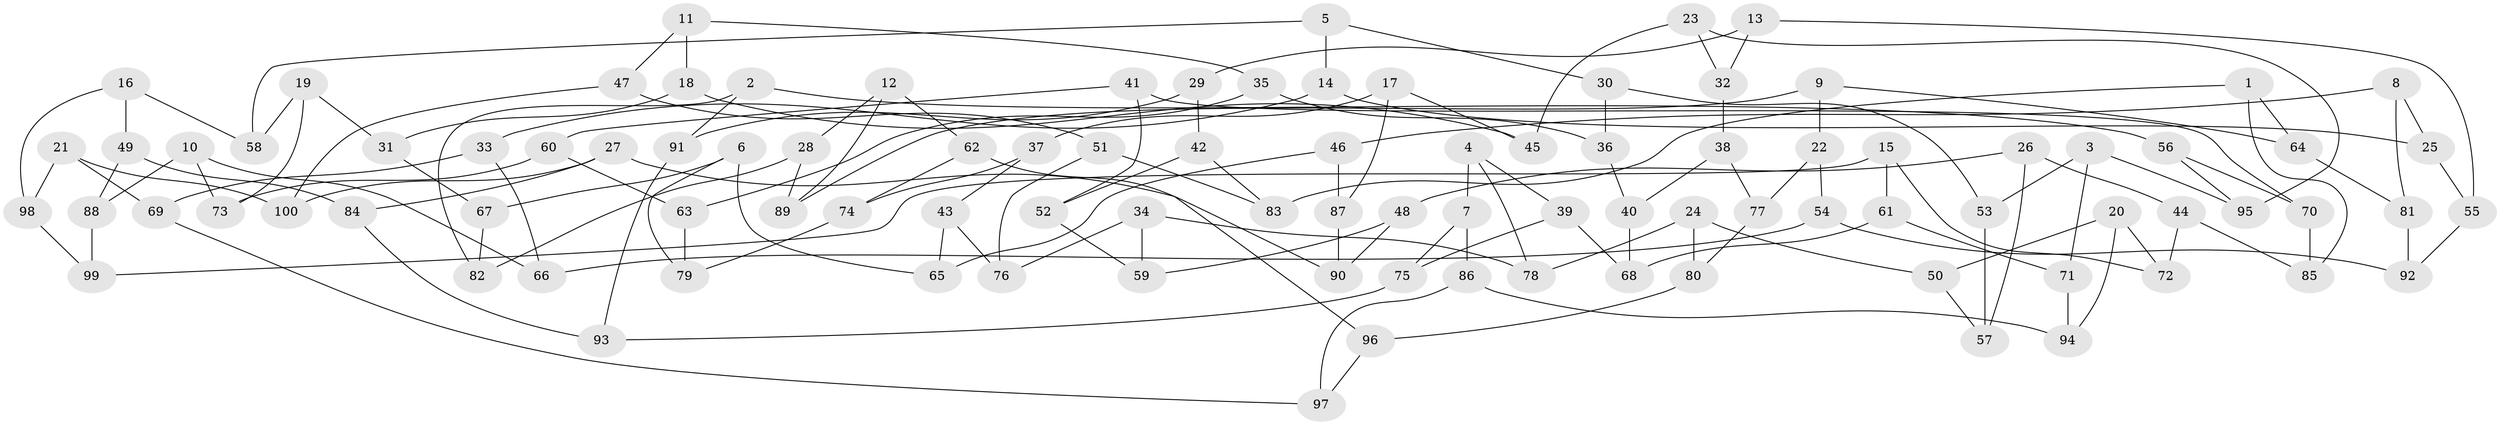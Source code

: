 // Generated by graph-tools (version 1.1) at 2025/39/02/21/25 10:39:00]
// undirected, 100 vertices, 150 edges
graph export_dot {
graph [start="1"]
  node [color=gray90,style=filled];
  1;
  2;
  3;
  4;
  5;
  6;
  7;
  8;
  9;
  10;
  11;
  12;
  13;
  14;
  15;
  16;
  17;
  18;
  19;
  20;
  21;
  22;
  23;
  24;
  25;
  26;
  27;
  28;
  29;
  30;
  31;
  32;
  33;
  34;
  35;
  36;
  37;
  38;
  39;
  40;
  41;
  42;
  43;
  44;
  45;
  46;
  47;
  48;
  49;
  50;
  51;
  52;
  53;
  54;
  55;
  56;
  57;
  58;
  59;
  60;
  61;
  62;
  63;
  64;
  65;
  66;
  67;
  68;
  69;
  70;
  71;
  72;
  73;
  74;
  75;
  76;
  77;
  78;
  79;
  80;
  81;
  82;
  83;
  84;
  85;
  86;
  87;
  88;
  89;
  90;
  91;
  92;
  93;
  94;
  95;
  96;
  97;
  98;
  99;
  100;
  1 -- 85;
  1 -- 83;
  1 -- 64;
  2 -- 91;
  2 -- 82;
  2 -- 56;
  3 -- 95;
  3 -- 53;
  3 -- 71;
  4 -- 78;
  4 -- 39;
  4 -- 7;
  5 -- 14;
  5 -- 30;
  5 -- 58;
  6 -- 65;
  6 -- 67;
  6 -- 79;
  7 -- 86;
  7 -- 75;
  8 -- 25;
  8 -- 81;
  8 -- 46;
  9 -- 64;
  9 -- 22;
  9 -- 89;
  10 -- 66;
  10 -- 73;
  10 -- 88;
  11 -- 47;
  11 -- 18;
  11 -- 35;
  12 -- 89;
  12 -- 62;
  12 -- 28;
  13 -- 32;
  13 -- 29;
  13 -- 55;
  14 -- 25;
  14 -- 33;
  15 -- 72;
  15 -- 61;
  15 -- 99;
  16 -- 98;
  16 -- 49;
  16 -- 58;
  17 -- 87;
  17 -- 45;
  17 -- 37;
  18 -- 31;
  18 -- 45;
  19 -- 73;
  19 -- 31;
  19 -- 58;
  20 -- 50;
  20 -- 72;
  20 -- 94;
  21 -- 98;
  21 -- 100;
  21 -- 69;
  22 -- 77;
  22 -- 54;
  23 -- 95;
  23 -- 45;
  23 -- 32;
  24 -- 50;
  24 -- 78;
  24 -- 80;
  25 -- 55;
  26 -- 44;
  26 -- 57;
  26 -- 48;
  27 -- 100;
  27 -- 84;
  27 -- 90;
  28 -- 89;
  28 -- 82;
  29 -- 91;
  29 -- 42;
  30 -- 36;
  30 -- 53;
  31 -- 67;
  32 -- 38;
  33 -- 69;
  33 -- 66;
  34 -- 76;
  34 -- 59;
  34 -- 78;
  35 -- 63;
  35 -- 36;
  36 -- 40;
  37 -- 43;
  37 -- 74;
  38 -- 40;
  38 -- 77;
  39 -- 75;
  39 -- 68;
  40 -- 68;
  41 -- 52;
  41 -- 60;
  41 -- 70;
  42 -- 52;
  42 -- 83;
  43 -- 76;
  43 -- 65;
  44 -- 85;
  44 -- 72;
  46 -- 87;
  46 -- 65;
  47 -- 100;
  47 -- 51;
  48 -- 90;
  48 -- 59;
  49 -- 84;
  49 -- 88;
  50 -- 57;
  51 -- 76;
  51 -- 83;
  52 -- 59;
  53 -- 57;
  54 -- 66;
  54 -- 92;
  55 -- 92;
  56 -- 95;
  56 -- 70;
  60 -- 63;
  60 -- 73;
  61 -- 68;
  61 -- 71;
  62 -- 74;
  62 -- 96;
  63 -- 79;
  64 -- 81;
  67 -- 82;
  69 -- 97;
  70 -- 85;
  71 -- 94;
  74 -- 79;
  75 -- 93;
  77 -- 80;
  80 -- 96;
  81 -- 92;
  84 -- 93;
  86 -- 94;
  86 -- 97;
  87 -- 90;
  88 -- 99;
  91 -- 93;
  96 -- 97;
  98 -- 99;
}
